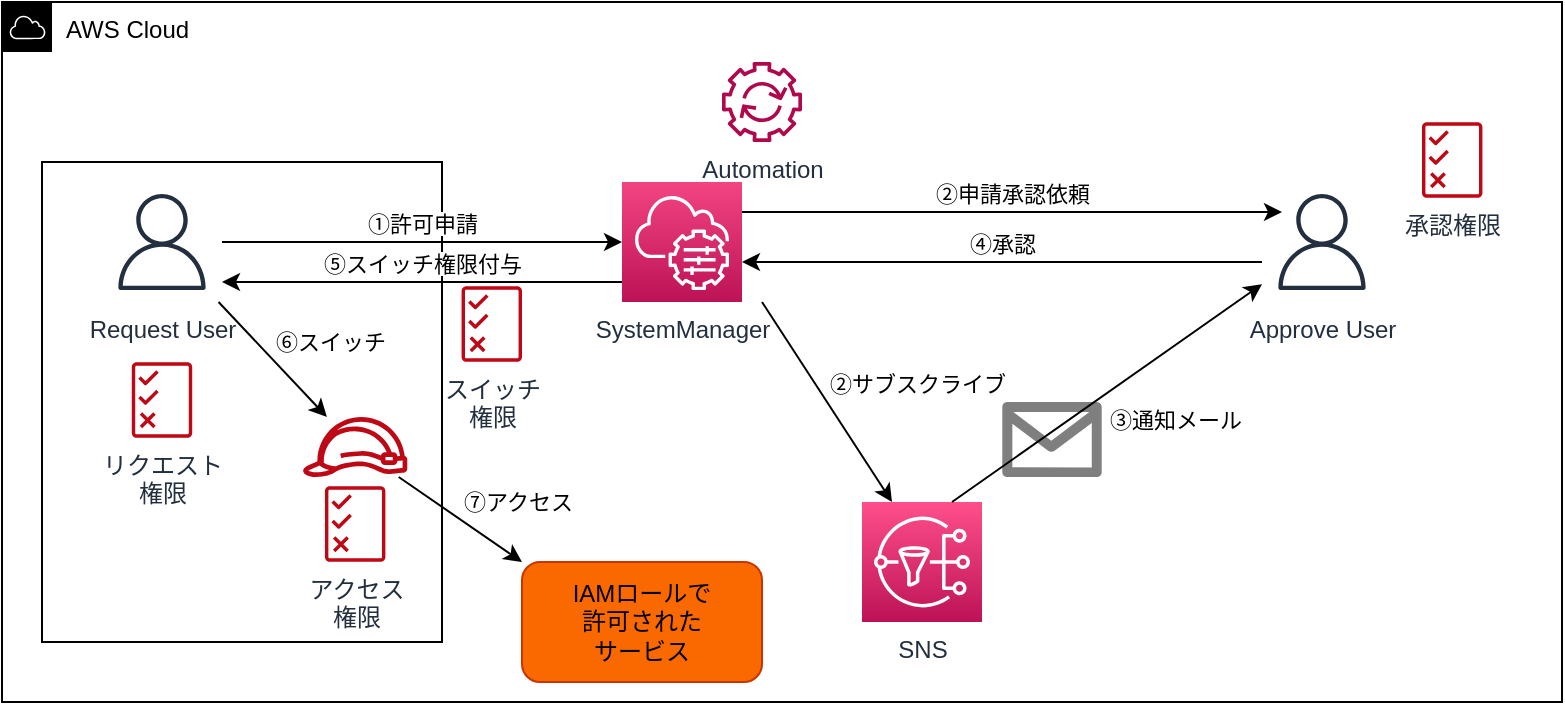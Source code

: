 <mxfile>
    <diagram id="1wn15DY64OFITk2HPa6F" name="ページ1">
        <mxGraphModel dx="1074" dy="647" grid="1" gridSize="10" guides="1" tooltips="1" connect="1" arrows="1" fold="1" page="1" pageScale="1" pageWidth="827" pageHeight="1169" background="#ffffff" math="0" shadow="0">
            <root>
                <mxCell id="0"/>
                <mxCell id="1" parent="0"/>
                <mxCell id="5" value="AWS Cloud" style="sketch=0;outlineConnect=0;gradientColor=none;html=1;whiteSpace=wrap;fontSize=12;fontStyle=0;shape=mxgraph.aws4.group;grIcon=mxgraph.aws4.group_aws_cloud;strokeColor=#000000;fillColor=none;verticalAlign=top;align=left;spacingLeft=30;fontColor=#000000;dashed=0;" parent="1" vertex="1">
                    <mxGeometry x="20" y="40" width="780" height="350" as="geometry"/>
                </mxCell>
                <mxCell id="27" value="" style="rounded=0;whiteSpace=wrap;html=1;fontColor=#000000;fillColor=none;strokeColor=#000000;" parent="1" vertex="1">
                    <mxGeometry x="40" y="120" width="200" height="240" as="geometry"/>
                </mxCell>
                <mxCell id="6" value="Request User" style="sketch=0;outlineConnect=0;fontColor=#232F3E;gradientColor=none;strokeColor=#232F3E;fillColor=#ffffff;dashed=0;verticalLabelPosition=bottom;verticalAlign=top;align=center;html=1;fontSize=12;fontStyle=0;aspect=fixed;shape=mxgraph.aws4.resourceIcon;resIcon=mxgraph.aws4.user;" parent="1" vertex="1">
                    <mxGeometry x="70" y="130" width="60" height="60" as="geometry"/>
                </mxCell>
                <mxCell id="7" value="Approve User" style="sketch=0;outlineConnect=0;fontColor=#232F3E;gradientColor=none;strokeColor=#232F3E;fillColor=#ffffff;dashed=0;verticalLabelPosition=bottom;verticalAlign=top;align=center;html=1;fontSize=12;fontStyle=0;aspect=fixed;shape=mxgraph.aws4.resourceIcon;resIcon=mxgraph.aws4.user;" parent="1" vertex="1">
                    <mxGeometry x="650" y="130" width="60" height="60" as="geometry"/>
                </mxCell>
                <mxCell id="8" value="SNS" style="sketch=0;points=[[0,0,0],[0.25,0,0],[0.5,0,0],[0.75,0,0],[1,0,0],[0,1,0],[0.25,1,0],[0.5,1,0],[0.75,1,0],[1,1,0],[0,0.25,0],[0,0.5,0],[0,0.75,0],[1,0.25,0],[1,0.5,0],[1,0.75,0]];outlineConnect=0;fontColor=#232F3E;gradientColor=#FF4F8B;gradientDirection=north;fillColor=#BC1356;strokeColor=#ffffff;dashed=0;verticalLabelPosition=bottom;verticalAlign=top;align=center;html=1;fontSize=12;fontStyle=0;aspect=fixed;shape=mxgraph.aws4.resourceIcon;resIcon=mxgraph.aws4.sns;" parent="1" vertex="1">
                    <mxGeometry x="450" y="290" width="60" height="60" as="geometry"/>
                </mxCell>
                <mxCell id="9" value="Automation" style="sketch=0;outlineConnect=0;fontColor=#232F3E;gradientColor=none;fillColor=#B0084D;strokeColor=none;dashed=0;verticalLabelPosition=bottom;verticalAlign=top;align=center;html=1;fontSize=12;fontStyle=0;aspect=fixed;pointerEvents=1;shape=mxgraph.aws4.automation;" parent="1" vertex="1">
                    <mxGeometry x="380" y="70" width="40" height="40" as="geometry"/>
                </mxCell>
                <mxCell id="10" value="SystemManager" style="sketch=0;points=[[0,0,0],[0.25,0,0],[0.5,0,0],[0.75,0,0],[1,0,0],[0,1,0],[0.25,1,0],[0.5,1,0],[0.75,1,0],[1,1,0],[0,0.25,0],[0,0.5,0],[0,0.75,0],[1,0.25,0],[1,0.5,0],[1,0.75,0]];points=[[0,0,0],[0.25,0,0],[0.5,0,0],[0.75,0,0],[1,0,0],[0,1,0],[0.25,1,0],[0.5,1,0],[0.75,1,0],[1,1,0],[0,0.25,0],[0,0.5,0],[0,0.75,0],[1,0.25,0],[1,0.5,0],[1,0.75,0]];outlineConnect=0;fontColor=#232F3E;gradientColor=#F34482;gradientDirection=north;fillColor=#BC1356;strokeColor=#ffffff;dashed=0;verticalLabelPosition=bottom;verticalAlign=top;align=center;html=1;fontSize=12;fontStyle=0;aspect=fixed;shape=mxgraph.aws4.resourceIcon;resIcon=mxgraph.aws4.systems_manager;" parent="1" vertex="1">
                    <mxGeometry x="330" y="130" width="60" height="60" as="geometry"/>
                </mxCell>
                <mxCell id="11" value="承認権限" style="sketch=0;outlineConnect=0;fontColor=#232F3E;gradientColor=none;fillColor=#BF0816;strokeColor=none;dashed=0;verticalLabelPosition=bottom;verticalAlign=top;align=center;html=1;fontSize=12;fontStyle=0;aspect=fixed;pointerEvents=1;shape=mxgraph.aws4.permissions;" parent="1" vertex="1">
                    <mxGeometry x="730" y="100" width="30.21" height="38" as="geometry"/>
                </mxCell>
                <mxCell id="12" value="リクエスト&lt;br&gt;権限" style="sketch=0;outlineConnect=0;fontColor=#232F3E;gradientColor=none;fillColor=#BF0816;strokeColor=none;dashed=0;verticalLabelPosition=bottom;verticalAlign=top;align=center;html=1;fontSize=12;fontStyle=0;aspect=fixed;pointerEvents=1;shape=mxgraph.aws4.permissions;" parent="1" vertex="1">
                    <mxGeometry x="84.89" y="220" width="30.21" height="38" as="geometry"/>
                </mxCell>
                <mxCell id="15" value="&lt;span style=&quot;background-color: rgb(255 , 255 , 255)&quot;&gt;①許可申請&lt;/span&gt;" style="endArrow=classic;html=1;entryX=0;entryY=0.5;entryDx=0;entryDy=0;entryPerimeter=0;strokeColor=#000000;labelBackgroundColor=none;fontColor=#000000;verticalAlign=bottom;align=center;" parent="1" source="6" target="10" edge="1">
                    <mxGeometry width="50" height="50" relative="1" as="geometry">
                        <mxPoint x="390" y="430" as="sourcePoint"/>
                        <mxPoint x="440" y="380" as="targetPoint"/>
                    </mxGeometry>
                </mxCell>
                <mxCell id="16" value="②申請承認依頼" style="endArrow=classic;html=1;strokeColor=#000000;labelBackgroundColor=none;fontColor=#000000;verticalAlign=bottom;exitX=1;exitY=0.25;exitDx=0;exitDy=0;exitPerimeter=0;" parent="1" source="10" edge="1">
                    <mxGeometry width="50" height="50" relative="1" as="geometry">
                        <mxPoint x="240" y="170" as="sourcePoint"/>
                        <mxPoint x="660" y="145" as="targetPoint"/>
                    </mxGeometry>
                </mxCell>
                <mxCell id="19" value="" style="verticalLabelPosition=bottom;html=1;verticalAlign=top;align=center;strokeColor=none;fillColor=#000000;shape=mxgraph.azure.message;pointerEvents=1;fontColor=#000000;" parent="1" vertex="1">
                    <mxGeometry x="520" y="240" width="50" height="37.5" as="geometry"/>
                </mxCell>
                <mxCell id="20" value="②サブスクライブ" style="endArrow=classic;html=1;strokeColor=#000000;labelBackgroundColor=none;fontColor=#000000;verticalAlign=bottom;entryX=0.25;entryY=0;entryDx=0;entryDy=0;entryPerimeter=0;align=left;" parent="1" target="8" edge="1">
                    <mxGeometry width="50" height="50" relative="1" as="geometry">
                        <mxPoint x="400" y="190" as="sourcePoint"/>
                        <mxPoint x="579.99" y="170" as="targetPoint"/>
                    </mxGeometry>
                </mxCell>
                <mxCell id="22" value="③通知メール" style="endArrow=classic;html=1;strokeColor=#000000;labelBackgroundColor=none;fontColor=#000000;verticalAlign=top;exitX=0.75;exitY=0;exitDx=0;exitDy=0;exitPerimeter=0;align=left;" parent="1" source="8" target="7" edge="1">
                    <mxGeometry width="50" height="50" relative="1" as="geometry">
                        <mxPoint x="400" y="170" as="sourcePoint"/>
                        <mxPoint x="475" y="300" as="targetPoint"/>
                    </mxGeometry>
                </mxCell>
                <mxCell id="23" value="&lt;div&gt;&lt;span style=&quot;background-color: rgb(255 , 255 , 255)&quot;&gt;⑤スイッチ権限付与&lt;/span&gt;&lt;/div&gt;" style="endArrow=classic;html=1;strokeColor=#000000;labelBackgroundColor=none;fontColor=#000000;verticalAlign=bottom;align=center;entryX=1;entryY=0.833;entryDx=0;entryDy=0;entryPerimeter=0;" parent="1" target="6" edge="1">
                    <mxGeometry width="50" height="50" relative="1" as="geometry">
                        <mxPoint x="330" y="180" as="sourcePoint"/>
                        <mxPoint x="240" y="180" as="targetPoint"/>
                    </mxGeometry>
                </mxCell>
                <mxCell id="24" value="アクセス&lt;br&gt;権限" style="sketch=0;outlineConnect=0;fontColor=#232F3E;gradientColor=none;fillColor=#BF0816;strokeColor=none;dashed=0;verticalLabelPosition=bottom;verticalAlign=top;align=center;html=1;fontSize=12;fontStyle=0;aspect=fixed;pointerEvents=1;shape=mxgraph.aws4.permissions;" parent="1" vertex="1">
                    <mxGeometry x="181.48" y="282" width="30.21" height="38" as="geometry"/>
                </mxCell>
                <mxCell id="26" value="④承認" style="endArrow=classic;html=1;strokeColor=#000000;labelBackgroundColor=none;fontColor=#000000;verticalAlign=bottom;" parent="1" edge="1">
                    <mxGeometry width="50" height="50" relative="1" as="geometry">
                        <mxPoint x="650" y="170" as="sourcePoint"/>
                        <mxPoint x="390" y="170" as="targetPoint"/>
                    </mxGeometry>
                </mxCell>
                <mxCell id="28" value="" style="sketch=0;outlineConnect=0;fontColor=#232F3E;gradientColor=none;fillColor=#BF0816;strokeColor=none;dashed=0;verticalLabelPosition=bottom;verticalAlign=top;align=center;html=1;fontSize=12;fontStyle=0;aspect=fixed;pointerEvents=1;shape=mxgraph.aws4.role;" parent="1" vertex="1">
                    <mxGeometry x="170.0" y="247.5" width="53.18" height="30" as="geometry"/>
                </mxCell>
                <mxCell id="30" value="⑥スイッチ" style="endArrow=classic;html=1;strokeColor=#000000;labelBackgroundColor=none;fontColor=#000000;verticalAlign=bottom;align=left;" parent="1" source="6" target="28" edge="1">
                    <mxGeometry width="50" height="50" relative="1" as="geometry">
                        <mxPoint x="250.0" y="169.6" as="sourcePoint"/>
                        <mxPoint x="340.0" y="170" as="targetPoint"/>
                    </mxGeometry>
                </mxCell>
                <mxCell id="31" value="IAMロールで&lt;br&gt;許可された&lt;br&gt;サービス" style="rounded=1;whiteSpace=wrap;html=1;fillColor=#fa6800;fontColor=#000000;strokeColor=#C73500;" parent="1" vertex="1">
                    <mxGeometry x="280" y="320" width="120" height="60" as="geometry"/>
                </mxCell>
                <mxCell id="32" value="⑦アクセス" style="endArrow=classic;html=1;strokeColor=#000000;labelBackgroundColor=none;fontColor=#000000;verticalAlign=bottom;align=left;entryX=0;entryY=0;entryDx=0;entryDy=0;" parent="1" source="28" target="31" edge="1">
                    <mxGeometry width="50" height="50" relative="1" as="geometry">
                        <mxPoint x="138.27" y="200" as="sourcePoint"/>
                        <mxPoint x="192.455" y="257.5" as="targetPoint"/>
                    </mxGeometry>
                </mxCell>
                <mxCell id="33" value="スイッチ&lt;br&gt;権限" style="sketch=0;outlineConnect=0;fontColor=#232F3E;gradientColor=none;fillColor=#BF0816;strokeColor=none;dashed=0;verticalLabelPosition=bottom;verticalAlign=top;align=center;html=1;fontSize=12;fontStyle=0;aspect=fixed;pointerEvents=1;shape=mxgraph.aws4.permissions;" vertex="1" parent="1">
                    <mxGeometry x="249.79" y="182" width="30.21" height="38" as="geometry"/>
                </mxCell>
            </root>
        </mxGraphModel>
    </diagram>
</mxfile>